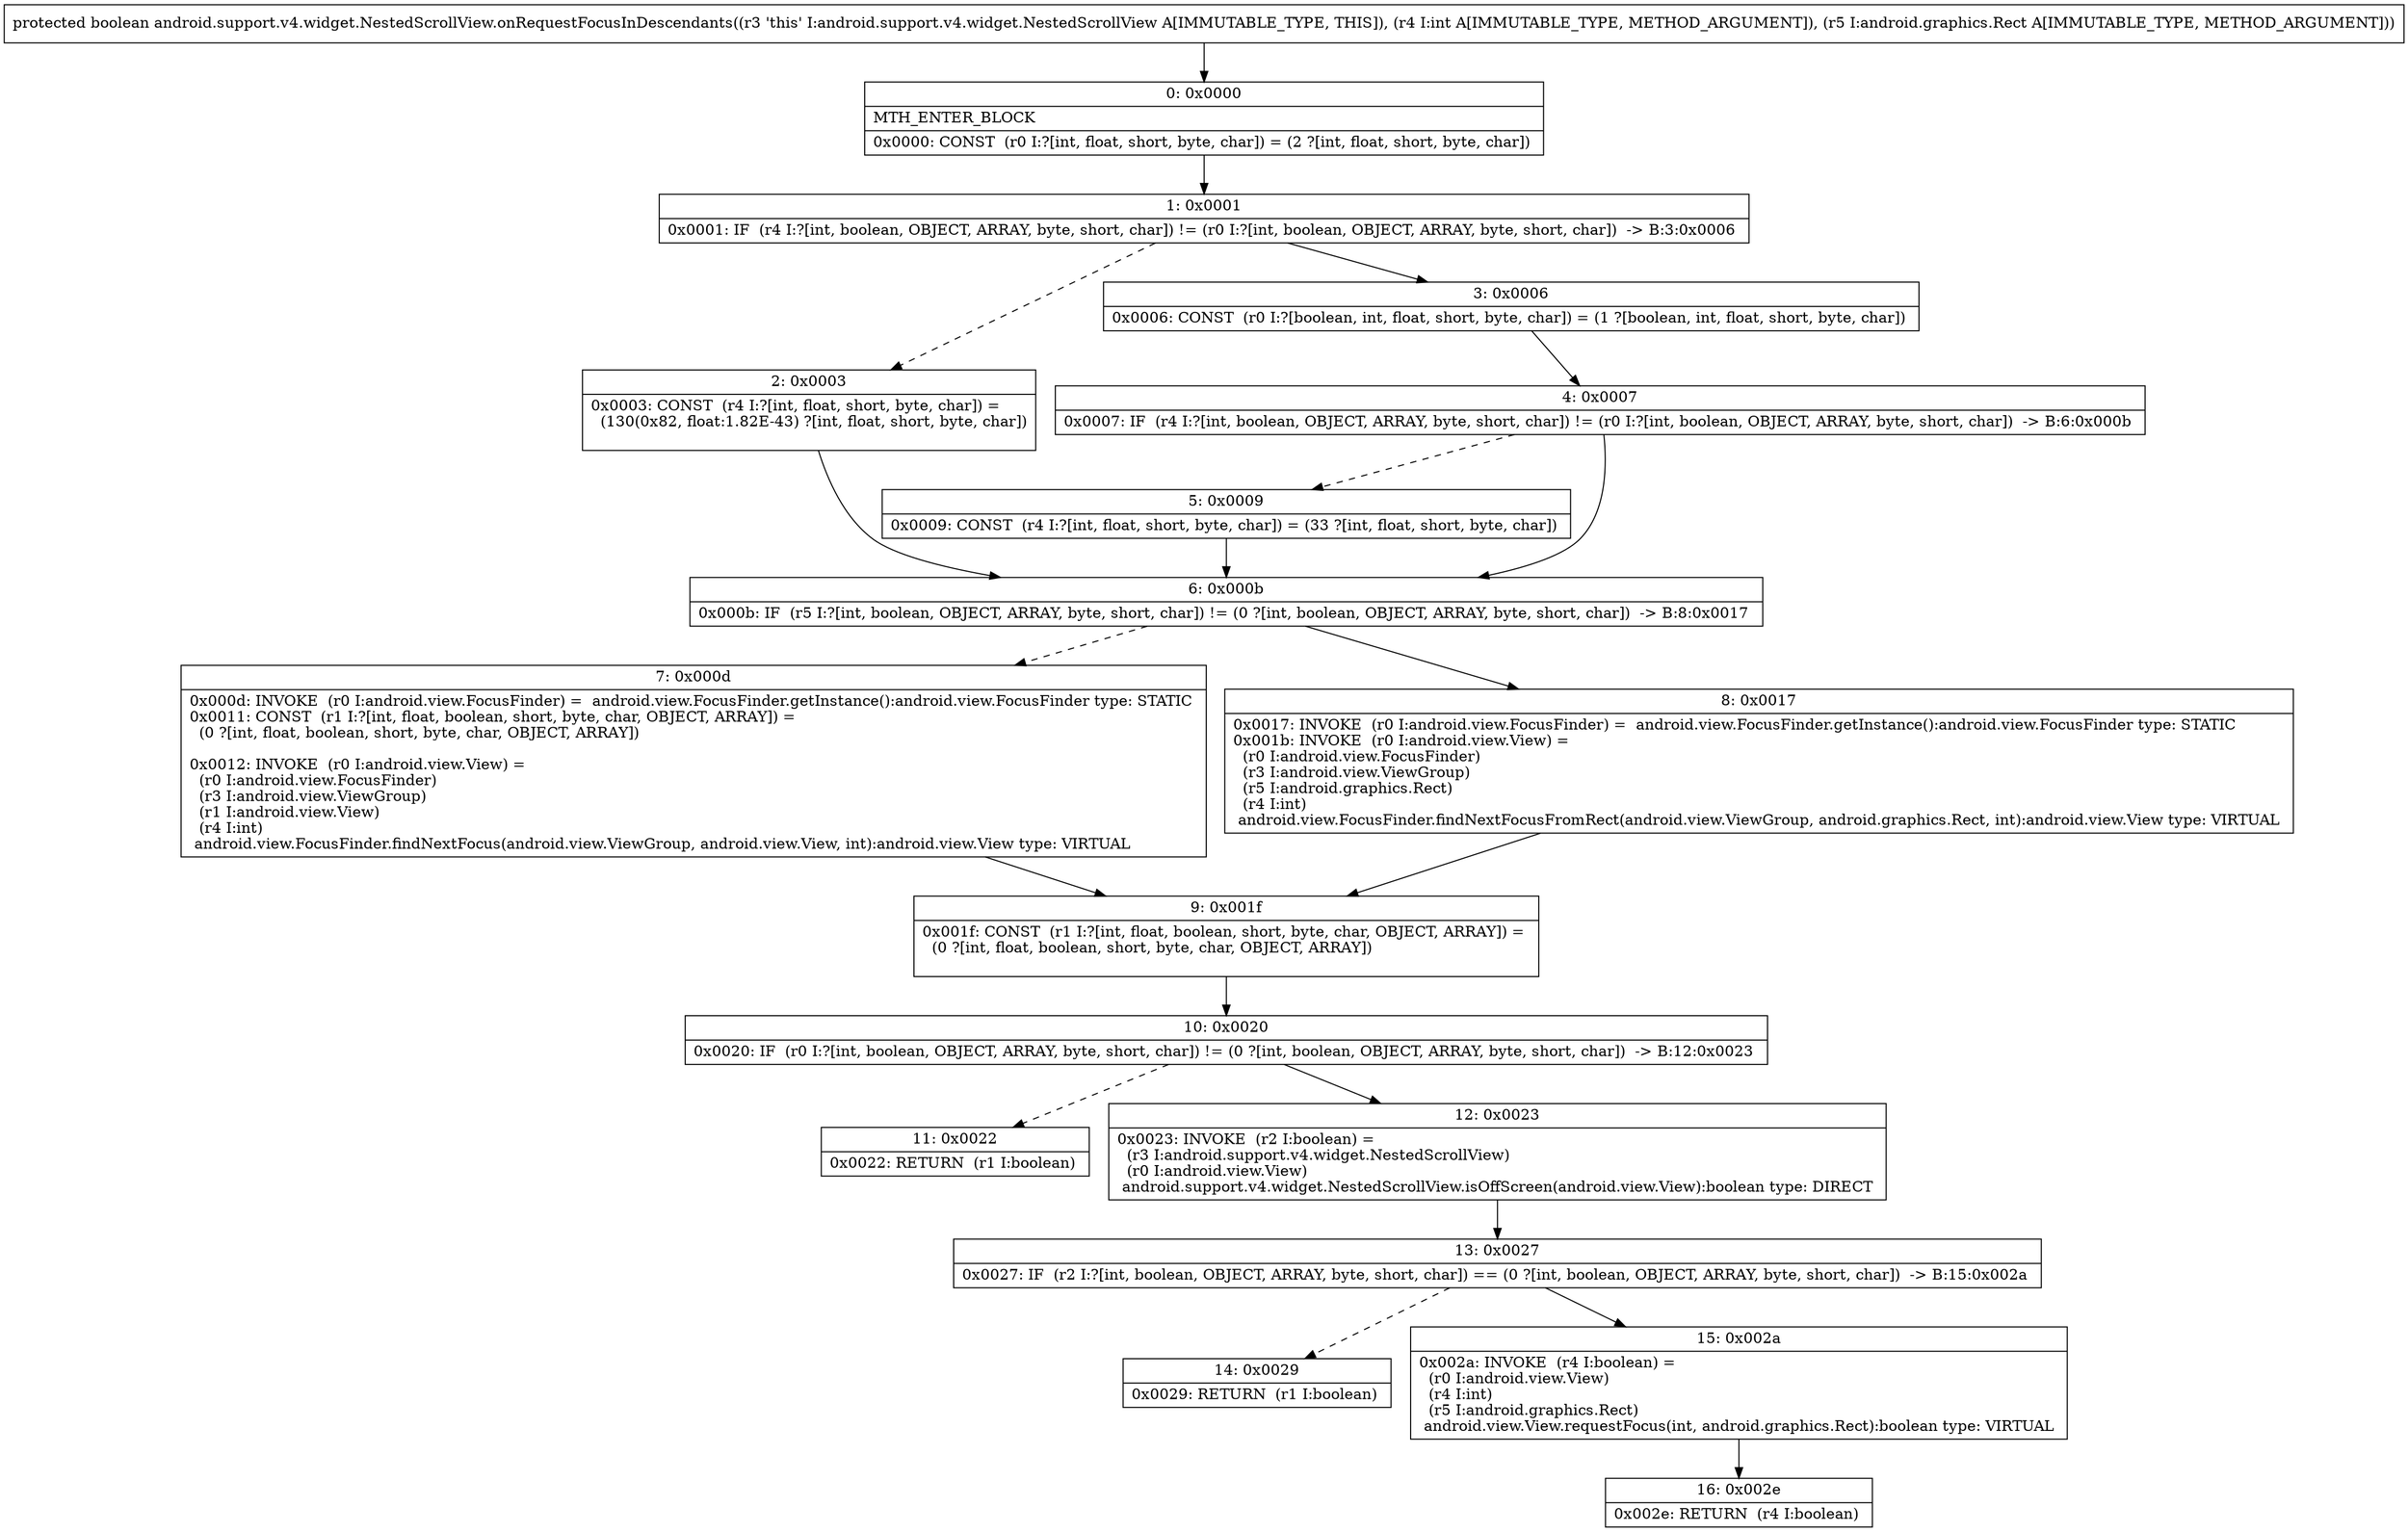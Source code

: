 digraph "CFG forandroid.support.v4.widget.NestedScrollView.onRequestFocusInDescendants(ILandroid\/graphics\/Rect;)Z" {
Node_0 [shape=record,label="{0\:\ 0x0000|MTH_ENTER_BLOCK\l|0x0000: CONST  (r0 I:?[int, float, short, byte, char]) = (2 ?[int, float, short, byte, char]) \l}"];
Node_1 [shape=record,label="{1\:\ 0x0001|0x0001: IF  (r4 I:?[int, boolean, OBJECT, ARRAY, byte, short, char]) != (r0 I:?[int, boolean, OBJECT, ARRAY, byte, short, char])  \-\> B:3:0x0006 \l}"];
Node_2 [shape=record,label="{2\:\ 0x0003|0x0003: CONST  (r4 I:?[int, float, short, byte, char]) = \l  (130(0x82, float:1.82E\-43) ?[int, float, short, byte, char])\l \l}"];
Node_3 [shape=record,label="{3\:\ 0x0006|0x0006: CONST  (r0 I:?[boolean, int, float, short, byte, char]) = (1 ?[boolean, int, float, short, byte, char]) \l}"];
Node_4 [shape=record,label="{4\:\ 0x0007|0x0007: IF  (r4 I:?[int, boolean, OBJECT, ARRAY, byte, short, char]) != (r0 I:?[int, boolean, OBJECT, ARRAY, byte, short, char])  \-\> B:6:0x000b \l}"];
Node_5 [shape=record,label="{5\:\ 0x0009|0x0009: CONST  (r4 I:?[int, float, short, byte, char]) = (33 ?[int, float, short, byte, char]) \l}"];
Node_6 [shape=record,label="{6\:\ 0x000b|0x000b: IF  (r5 I:?[int, boolean, OBJECT, ARRAY, byte, short, char]) != (0 ?[int, boolean, OBJECT, ARRAY, byte, short, char])  \-\> B:8:0x0017 \l}"];
Node_7 [shape=record,label="{7\:\ 0x000d|0x000d: INVOKE  (r0 I:android.view.FocusFinder) =  android.view.FocusFinder.getInstance():android.view.FocusFinder type: STATIC \l0x0011: CONST  (r1 I:?[int, float, boolean, short, byte, char, OBJECT, ARRAY]) = \l  (0 ?[int, float, boolean, short, byte, char, OBJECT, ARRAY])\l \l0x0012: INVOKE  (r0 I:android.view.View) = \l  (r0 I:android.view.FocusFinder)\l  (r3 I:android.view.ViewGroup)\l  (r1 I:android.view.View)\l  (r4 I:int)\l android.view.FocusFinder.findNextFocus(android.view.ViewGroup, android.view.View, int):android.view.View type: VIRTUAL \l}"];
Node_8 [shape=record,label="{8\:\ 0x0017|0x0017: INVOKE  (r0 I:android.view.FocusFinder) =  android.view.FocusFinder.getInstance():android.view.FocusFinder type: STATIC \l0x001b: INVOKE  (r0 I:android.view.View) = \l  (r0 I:android.view.FocusFinder)\l  (r3 I:android.view.ViewGroup)\l  (r5 I:android.graphics.Rect)\l  (r4 I:int)\l android.view.FocusFinder.findNextFocusFromRect(android.view.ViewGroup, android.graphics.Rect, int):android.view.View type: VIRTUAL \l}"];
Node_9 [shape=record,label="{9\:\ 0x001f|0x001f: CONST  (r1 I:?[int, float, boolean, short, byte, char, OBJECT, ARRAY]) = \l  (0 ?[int, float, boolean, short, byte, char, OBJECT, ARRAY])\l \l}"];
Node_10 [shape=record,label="{10\:\ 0x0020|0x0020: IF  (r0 I:?[int, boolean, OBJECT, ARRAY, byte, short, char]) != (0 ?[int, boolean, OBJECT, ARRAY, byte, short, char])  \-\> B:12:0x0023 \l}"];
Node_11 [shape=record,label="{11\:\ 0x0022|0x0022: RETURN  (r1 I:boolean) \l}"];
Node_12 [shape=record,label="{12\:\ 0x0023|0x0023: INVOKE  (r2 I:boolean) = \l  (r3 I:android.support.v4.widget.NestedScrollView)\l  (r0 I:android.view.View)\l android.support.v4.widget.NestedScrollView.isOffScreen(android.view.View):boolean type: DIRECT \l}"];
Node_13 [shape=record,label="{13\:\ 0x0027|0x0027: IF  (r2 I:?[int, boolean, OBJECT, ARRAY, byte, short, char]) == (0 ?[int, boolean, OBJECT, ARRAY, byte, short, char])  \-\> B:15:0x002a \l}"];
Node_14 [shape=record,label="{14\:\ 0x0029|0x0029: RETURN  (r1 I:boolean) \l}"];
Node_15 [shape=record,label="{15\:\ 0x002a|0x002a: INVOKE  (r4 I:boolean) = \l  (r0 I:android.view.View)\l  (r4 I:int)\l  (r5 I:android.graphics.Rect)\l android.view.View.requestFocus(int, android.graphics.Rect):boolean type: VIRTUAL \l}"];
Node_16 [shape=record,label="{16\:\ 0x002e|0x002e: RETURN  (r4 I:boolean) \l}"];
MethodNode[shape=record,label="{protected boolean android.support.v4.widget.NestedScrollView.onRequestFocusInDescendants((r3 'this' I:android.support.v4.widget.NestedScrollView A[IMMUTABLE_TYPE, THIS]), (r4 I:int A[IMMUTABLE_TYPE, METHOD_ARGUMENT]), (r5 I:android.graphics.Rect A[IMMUTABLE_TYPE, METHOD_ARGUMENT])) }"];
MethodNode -> Node_0;
Node_0 -> Node_1;
Node_1 -> Node_2[style=dashed];
Node_1 -> Node_3;
Node_2 -> Node_6;
Node_3 -> Node_4;
Node_4 -> Node_5[style=dashed];
Node_4 -> Node_6;
Node_5 -> Node_6;
Node_6 -> Node_7[style=dashed];
Node_6 -> Node_8;
Node_7 -> Node_9;
Node_8 -> Node_9;
Node_9 -> Node_10;
Node_10 -> Node_11[style=dashed];
Node_10 -> Node_12;
Node_12 -> Node_13;
Node_13 -> Node_14[style=dashed];
Node_13 -> Node_15;
Node_15 -> Node_16;
}


